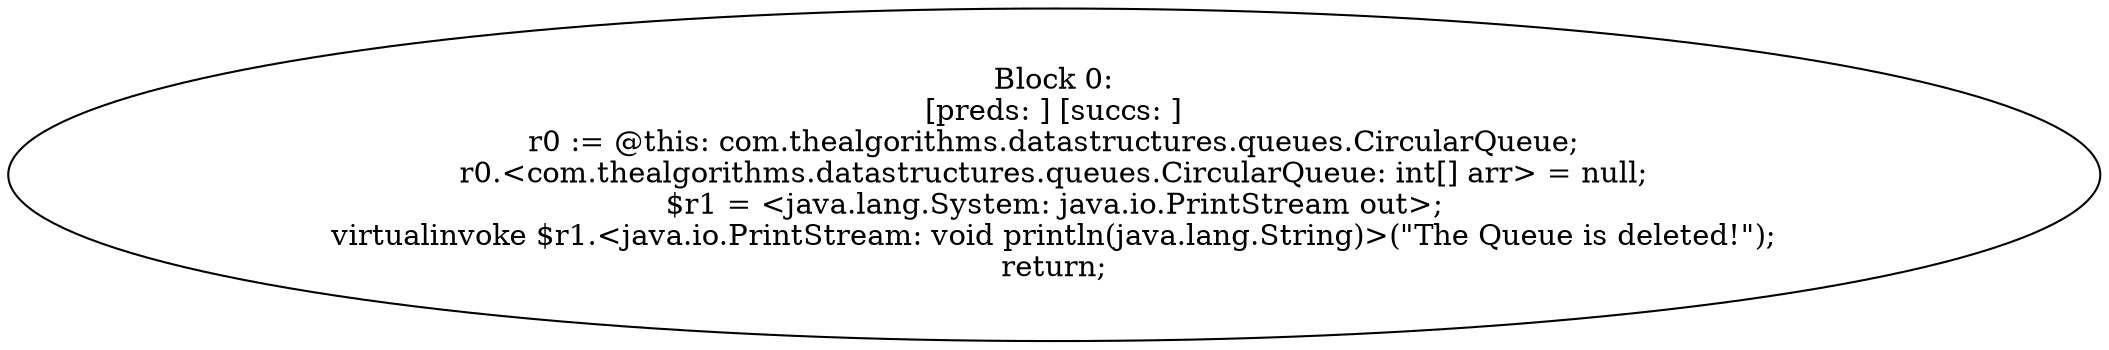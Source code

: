 digraph "unitGraph" {
    "Block 0:
[preds: ] [succs: ]
r0 := @this: com.thealgorithms.datastructures.queues.CircularQueue;
r0.<com.thealgorithms.datastructures.queues.CircularQueue: int[] arr> = null;
$r1 = <java.lang.System: java.io.PrintStream out>;
virtualinvoke $r1.<java.io.PrintStream: void println(java.lang.String)>(\"The Queue is deleted!\");
return;
"
}
